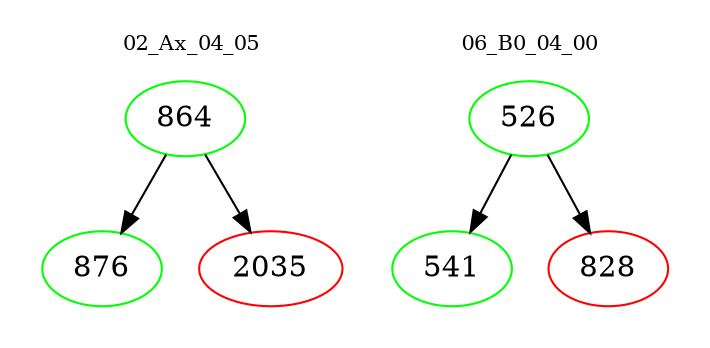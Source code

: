 digraph{
subgraph cluster_0 {
color = white
label = "02_Ax_04_05";
fontsize=10;
T0_864 [label="864", color="green"]
T0_864 -> T0_876 [color="black"]
T0_876 [label="876", color="green"]
T0_864 -> T0_2035 [color="black"]
T0_2035 [label="2035", color="red"]
}
subgraph cluster_1 {
color = white
label = "06_B0_04_00";
fontsize=10;
T1_526 [label="526", color="green"]
T1_526 -> T1_541 [color="black"]
T1_541 [label="541", color="green"]
T1_526 -> T1_828 [color="black"]
T1_828 [label="828", color="red"]
}
}
